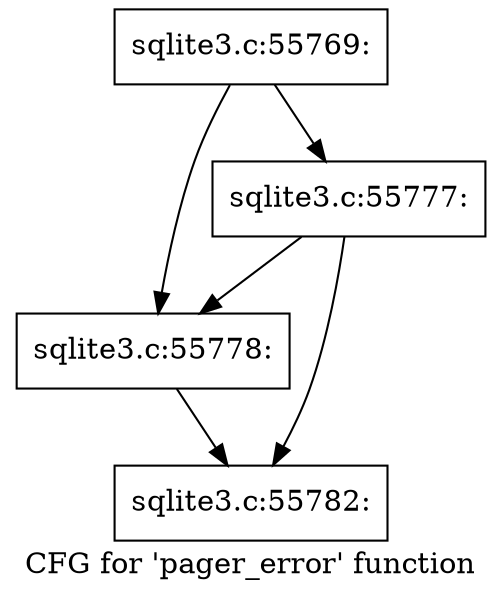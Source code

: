 digraph "CFG for 'pager_error' function" {
	label="CFG for 'pager_error' function";

	Node0x55c0f74c0cb0 [shape=record,label="{sqlite3.c:55769:}"];
	Node0x55c0f74c0cb0 -> Node0x55c0f74c3090;
	Node0x55c0f74c0cb0 -> Node0x55c0f74c3130;
	Node0x55c0f74c3130 [shape=record,label="{sqlite3.c:55777:}"];
	Node0x55c0f74c3130 -> Node0x55c0f74c3090;
	Node0x55c0f74c3130 -> Node0x55c0f74c30e0;
	Node0x55c0f74c3090 [shape=record,label="{sqlite3.c:55778:}"];
	Node0x55c0f74c3090 -> Node0x55c0f74c30e0;
	Node0x55c0f74c30e0 [shape=record,label="{sqlite3.c:55782:}"];
}
